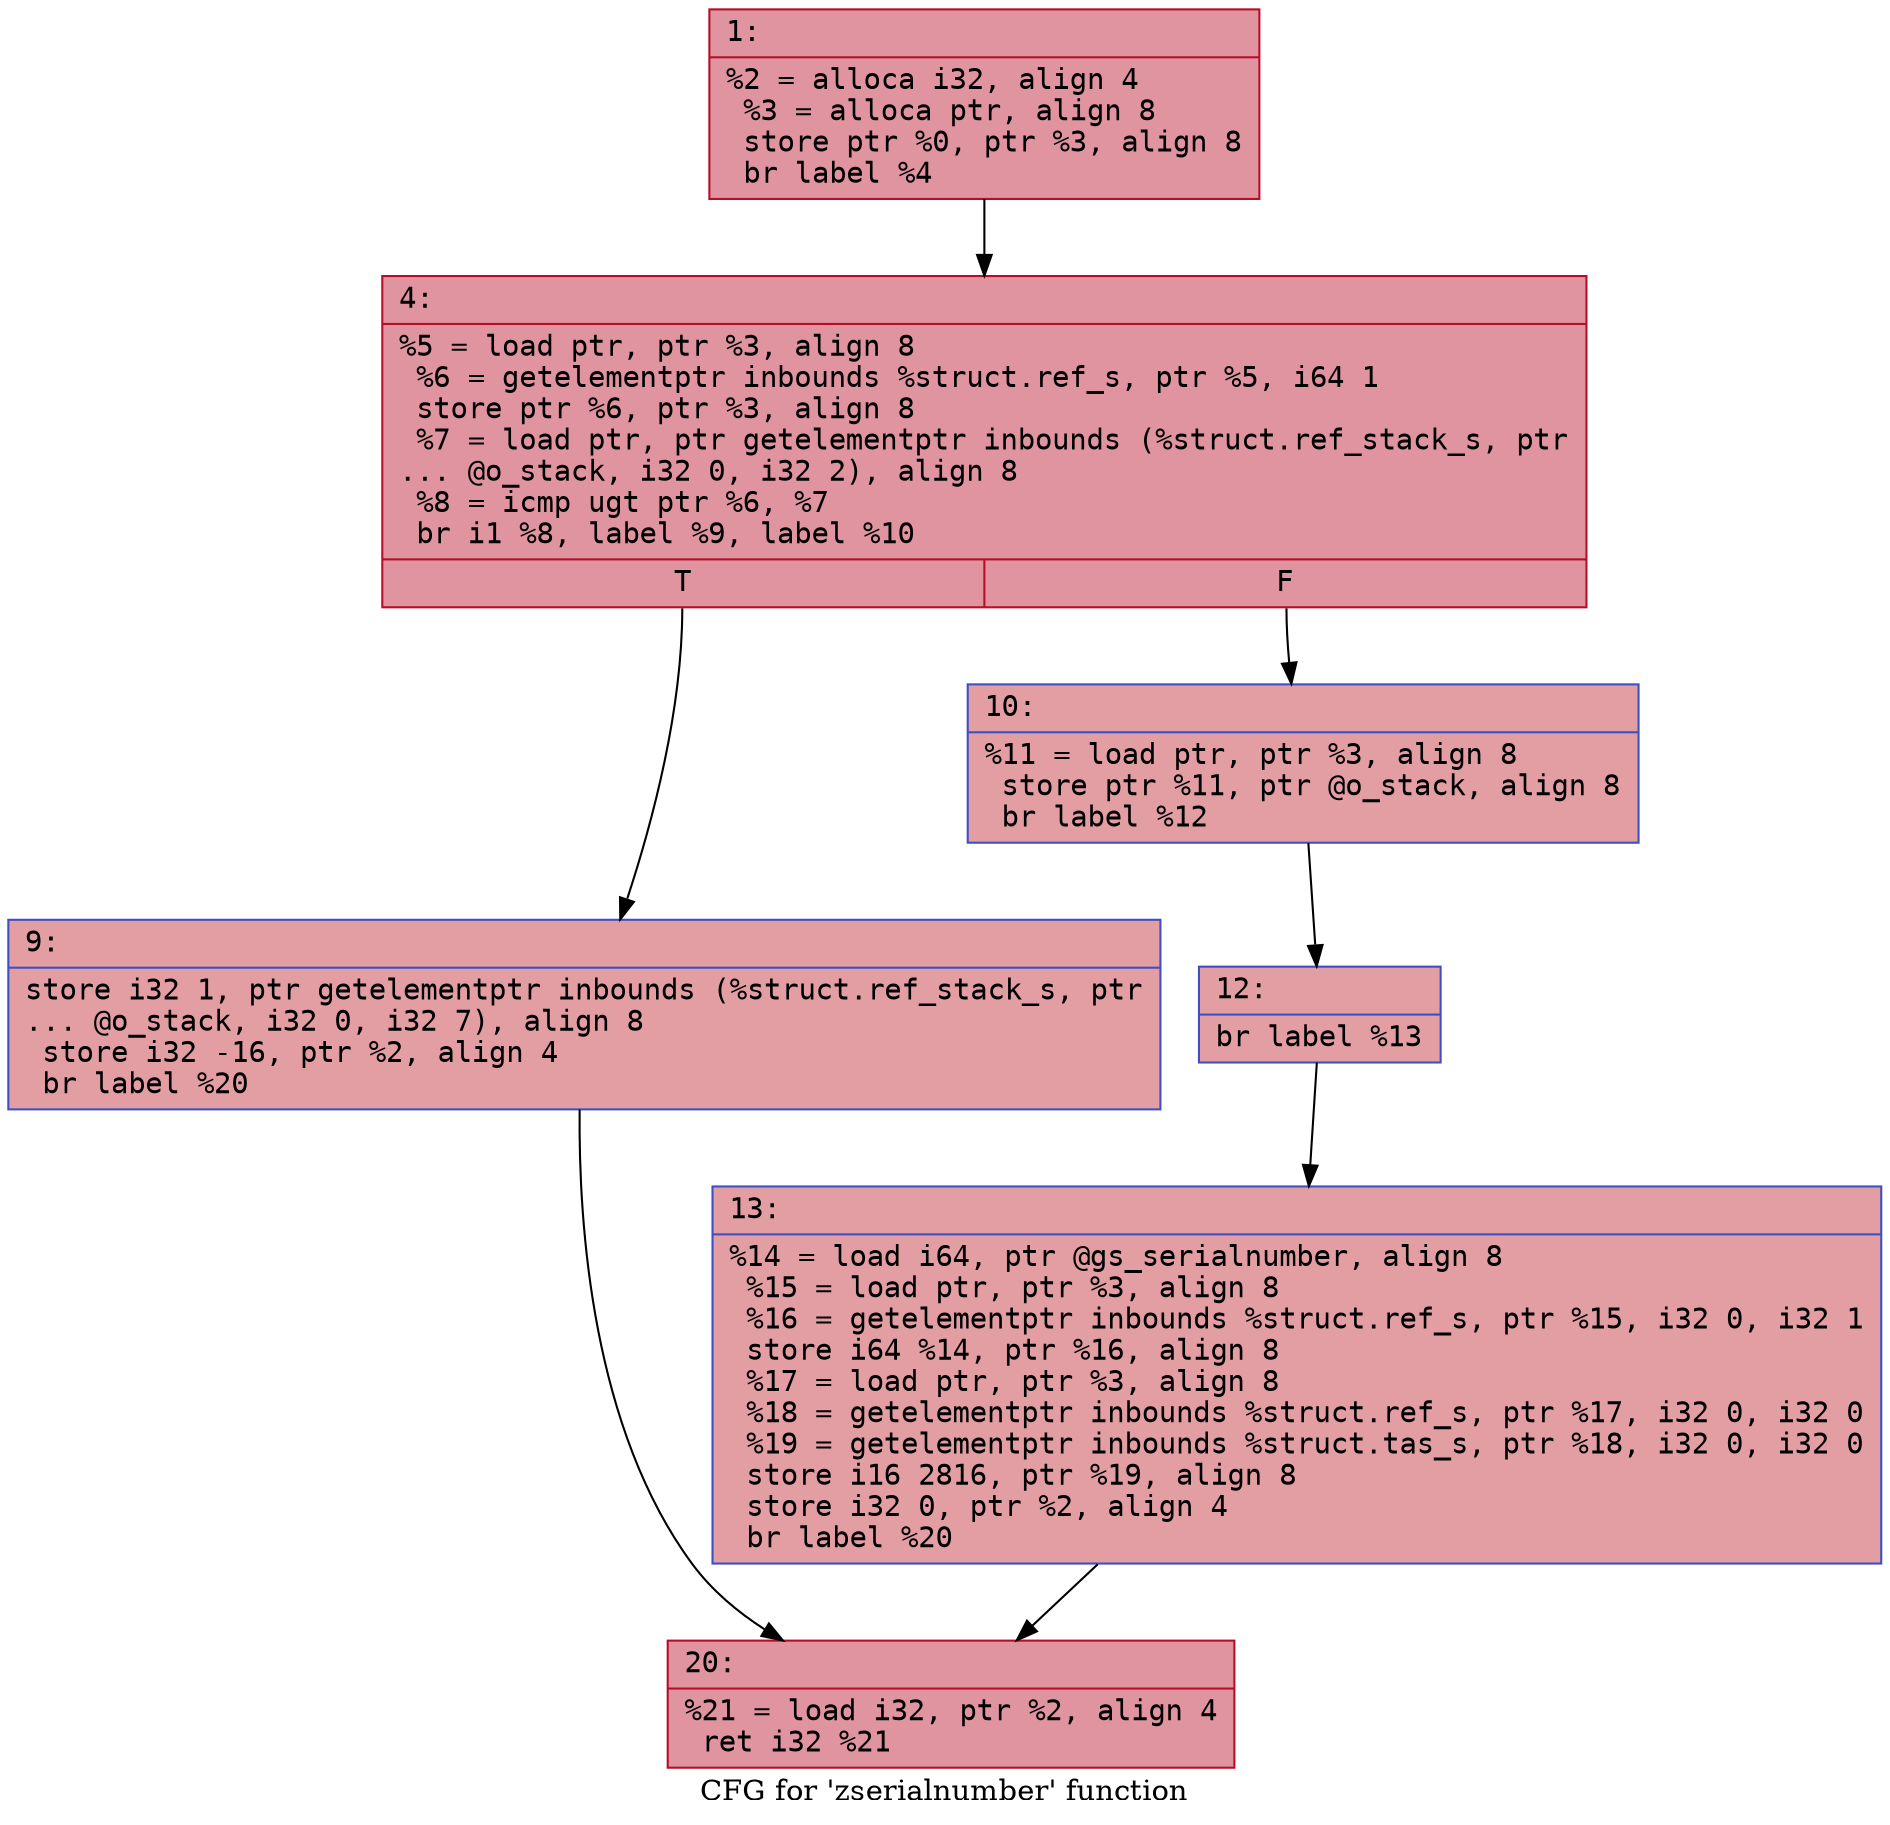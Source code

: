 digraph "CFG for 'zserialnumber' function" {
	label="CFG for 'zserialnumber' function";

	Node0x6000020f8e60 [shape=record,color="#b70d28ff", style=filled, fillcolor="#b70d2870" fontname="Courier",label="{1:\l|  %2 = alloca i32, align 4\l  %3 = alloca ptr, align 8\l  store ptr %0, ptr %3, align 8\l  br label %4\l}"];
	Node0x6000020f8e60 -> Node0x6000020f8eb0[tooltip="1 -> 4\nProbability 100.00%" ];
	Node0x6000020f8eb0 [shape=record,color="#b70d28ff", style=filled, fillcolor="#b70d2870" fontname="Courier",label="{4:\l|  %5 = load ptr, ptr %3, align 8\l  %6 = getelementptr inbounds %struct.ref_s, ptr %5, i64 1\l  store ptr %6, ptr %3, align 8\l  %7 = load ptr, ptr getelementptr inbounds (%struct.ref_stack_s, ptr\l... @o_stack, i32 0, i32 2), align 8\l  %8 = icmp ugt ptr %6, %7\l  br i1 %8, label %9, label %10\l|{<s0>T|<s1>F}}"];
	Node0x6000020f8eb0:s0 -> Node0x6000020f8f00[tooltip="4 -> 9\nProbability 50.00%" ];
	Node0x6000020f8eb0:s1 -> Node0x6000020f8f50[tooltip="4 -> 10\nProbability 50.00%" ];
	Node0x6000020f8f00 [shape=record,color="#3d50c3ff", style=filled, fillcolor="#be242e70" fontname="Courier",label="{9:\l|  store i32 1, ptr getelementptr inbounds (%struct.ref_stack_s, ptr\l... @o_stack, i32 0, i32 7), align 8\l  store i32 -16, ptr %2, align 4\l  br label %20\l}"];
	Node0x6000020f8f00 -> Node0x6000020f9040[tooltip="9 -> 20\nProbability 100.00%" ];
	Node0x6000020f8f50 [shape=record,color="#3d50c3ff", style=filled, fillcolor="#be242e70" fontname="Courier",label="{10:\l|  %11 = load ptr, ptr %3, align 8\l  store ptr %11, ptr @o_stack, align 8\l  br label %12\l}"];
	Node0x6000020f8f50 -> Node0x6000020f8fa0[tooltip="10 -> 12\nProbability 100.00%" ];
	Node0x6000020f8fa0 [shape=record,color="#3d50c3ff", style=filled, fillcolor="#be242e70" fontname="Courier",label="{12:\l|  br label %13\l}"];
	Node0x6000020f8fa0 -> Node0x6000020f8ff0[tooltip="12 -> 13\nProbability 100.00%" ];
	Node0x6000020f8ff0 [shape=record,color="#3d50c3ff", style=filled, fillcolor="#be242e70" fontname="Courier",label="{13:\l|  %14 = load i64, ptr @gs_serialnumber, align 8\l  %15 = load ptr, ptr %3, align 8\l  %16 = getelementptr inbounds %struct.ref_s, ptr %15, i32 0, i32 1\l  store i64 %14, ptr %16, align 8\l  %17 = load ptr, ptr %3, align 8\l  %18 = getelementptr inbounds %struct.ref_s, ptr %17, i32 0, i32 0\l  %19 = getelementptr inbounds %struct.tas_s, ptr %18, i32 0, i32 0\l  store i16 2816, ptr %19, align 8\l  store i32 0, ptr %2, align 4\l  br label %20\l}"];
	Node0x6000020f8ff0 -> Node0x6000020f9040[tooltip="13 -> 20\nProbability 100.00%" ];
	Node0x6000020f9040 [shape=record,color="#b70d28ff", style=filled, fillcolor="#b70d2870" fontname="Courier",label="{20:\l|  %21 = load i32, ptr %2, align 4\l  ret i32 %21\l}"];
}
